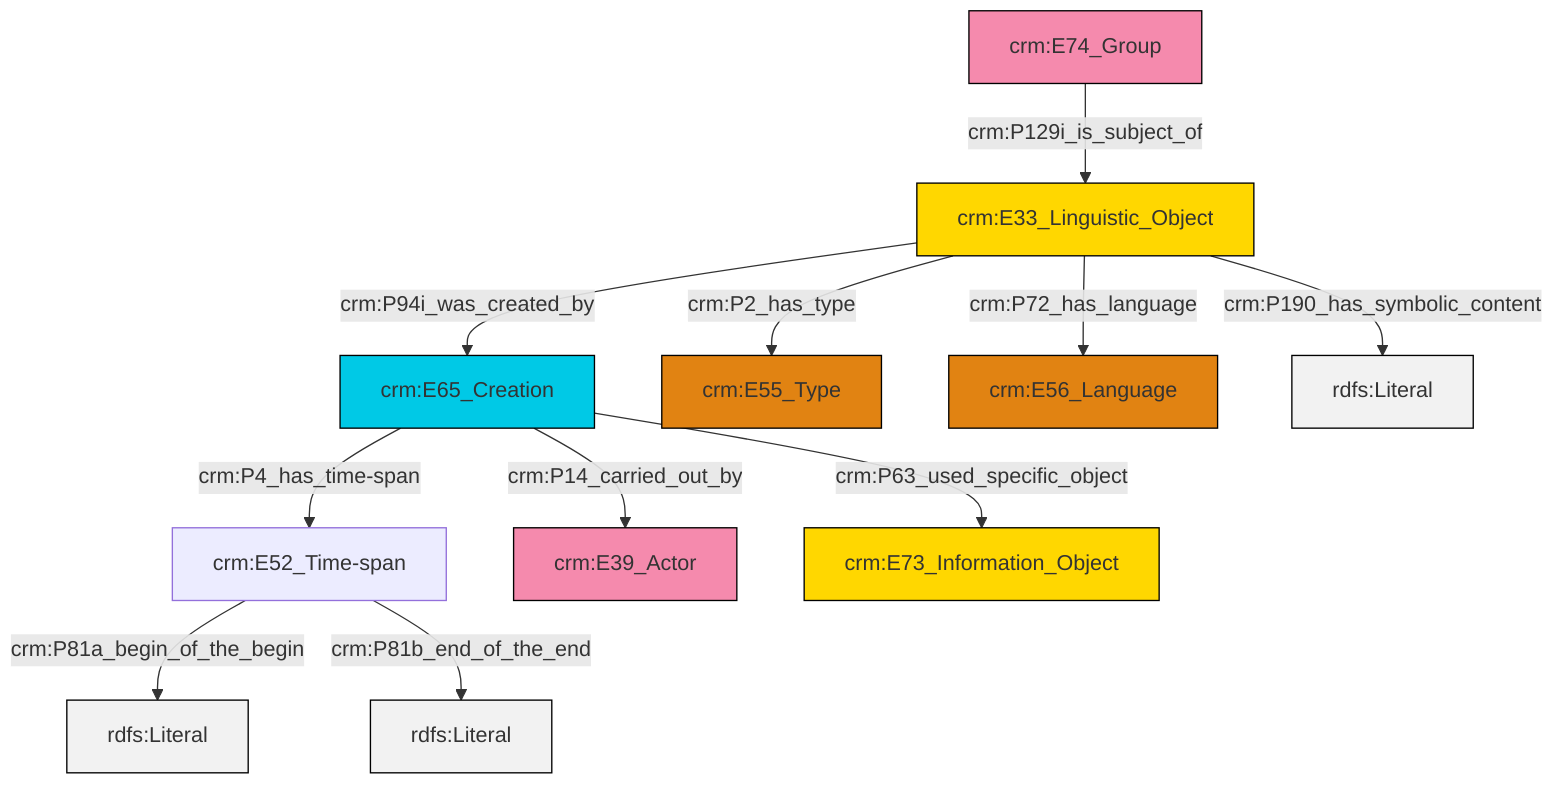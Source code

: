 graph TD
classDef Literal fill:#f2f2f2,stroke:#000000;
classDef CRM_Entity fill:#FFFFFF,stroke:#000000;
classDef Temporal_Entity fill:#00C9E6, stroke:#000000;
classDef Type fill:#E18312, stroke:#000000;
classDef Time-Span fill:#2C9C91, stroke:#000000;
classDef Appellation fill:#FFEB7F, stroke:#000000;
classDef Place fill:#008836, stroke:#000000;
classDef Persistent_Item fill:#B266B2, stroke:#000000;
classDef Conceptual_Object fill:#FFD700, stroke:#000000;
classDef Physical_Thing fill:#D2B48C, stroke:#000000;
classDef Actor fill:#f58aad, stroke:#000000;
classDef PC_Classes fill:#4ce600, stroke:#000000;
classDef Multi fill:#cccccc,stroke:#000000;

0["crm:E52_Time-span"]:::Default -->|crm:P81a_begin_of_the_begin| 1[rdfs:Literal]:::Literal
2["crm:E33_Linguistic_Object"]:::Conceptual_Object -->|crm:P94i_was_created_by| 3["crm:E65_Creation"]:::Temporal_Entity
2["crm:E33_Linguistic_Object"]:::Conceptual_Object -->|crm:P2_has_type| 5["crm:E55_Type"]:::Type
3["crm:E65_Creation"]:::Temporal_Entity -->|crm:P14_carried_out_by| 6["crm:E39_Actor"]:::Actor
3["crm:E65_Creation"]:::Temporal_Entity -->|crm:P4_has_time-span| 0["crm:E52_Time-span"]:::Default
2["crm:E33_Linguistic_Object"]:::Conceptual_Object -->|crm:P72_has_language| 9["crm:E56_Language"]:::Type
10["crm:E74_Group"]:::Actor -->|crm:P129i_is_subject_of| 2["crm:E33_Linguistic_Object"]:::Conceptual_Object
2["crm:E33_Linguistic_Object"]:::Conceptual_Object -->|crm:P190_has_symbolic_content| 15[rdfs:Literal]:::Literal
3["crm:E65_Creation"]:::Temporal_Entity -->|crm:P63_used_specific_object| 16["crm:E73_Information_Object"]:::Conceptual_Object
0["crm:E52_Time-span"]:::Default -->|crm:P81b_end_of_the_end| 17[rdfs:Literal]:::Literal